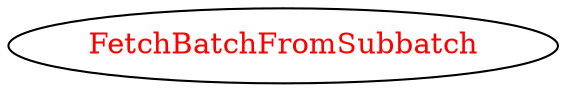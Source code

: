 digraph dependencyGraph {
 concentrate=true;
 ranksep="2.0";
 rankdir="LR"; 
 splines="ortho";
"FetchBatchFromSubbatch" [fontcolor="red"];
}